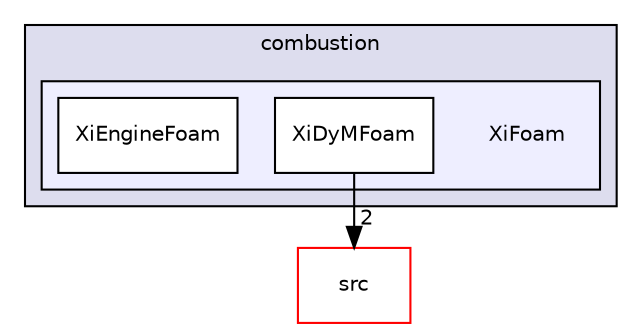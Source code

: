 digraph "applications/solvers/combustion/XiFoam" {
  bgcolor=transparent;
  compound=true
  node [ fontsize="10", fontname="Helvetica"];
  edge [ labelfontsize="10", labelfontname="Helvetica"];
  subgraph clusterdir_88c1d5d59a4178ad3afaab9cf233cb5e {
    graph [ bgcolor="#ddddee", pencolor="black", label="combustion" fontname="Helvetica", fontsize="10", URL="dir_88c1d5d59a4178ad3afaab9cf233cb5e.html"]
  subgraph clusterdir_7b7ff6f9c8b758fe57960f4103fac593 {
    graph [ bgcolor="#eeeeff", pencolor="black", label="" URL="dir_7b7ff6f9c8b758fe57960f4103fac593.html"];
    dir_7b7ff6f9c8b758fe57960f4103fac593 [shape=plaintext label="XiFoam"];
    dir_de5b085b7ea647f7a6d14ecb41dc08f4 [shape=box label="XiDyMFoam" color="black" fillcolor="white" style="filled" URL="dir_de5b085b7ea647f7a6d14ecb41dc08f4.html"];
    dir_d154f14660bf5954388fe6fe2842d3c0 [shape=box label="XiEngineFoam" color="black" fillcolor="white" style="filled" URL="dir_d154f14660bf5954388fe6fe2842d3c0.html"];
  }
  }
  dir_68267d1309a1af8e8297ef4c3efbcdba [shape=box label="src" color="red" URL="dir_68267d1309a1af8e8297ef4c3efbcdba.html"];
  dir_de5b085b7ea647f7a6d14ecb41dc08f4->dir_68267d1309a1af8e8297ef4c3efbcdba [headlabel="2", labeldistance=1.5 headhref="dir_000012_000499.html"];
}

